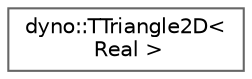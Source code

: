 digraph "Graphical Class Hierarchy"
{
 // LATEX_PDF_SIZE
  bgcolor="transparent";
  edge [fontname=Helvetica,fontsize=10,labelfontname=Helvetica,labelfontsize=10];
  node [fontname=Helvetica,fontsize=10,shape=box,height=0.2,width=0.4];
  rankdir="LR";
  Node0 [id="Node000000",label="dyno::TTriangle2D\<\l Real \>",height=0.2,width=0.4,color="grey40", fillcolor="white", style="filled",URL="$classdyno_1_1_t_triangle2_d.html",tooltip="2D geometric primitives in two-dimensional space"];
}
